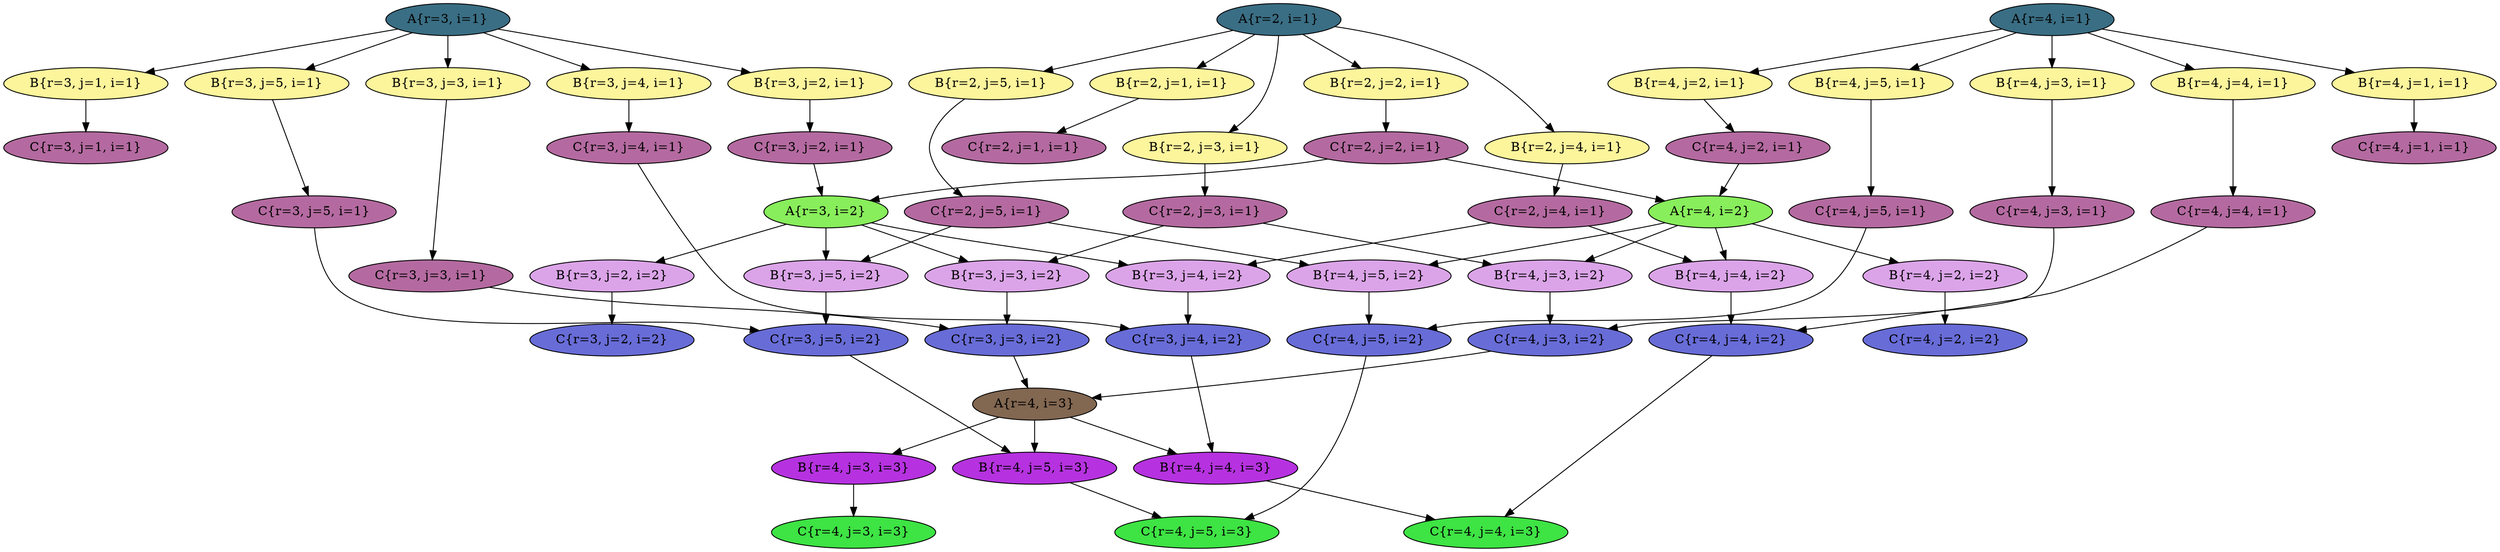 digraph g{
0 -> 1
0 -> 3
0 -> 5
0 -> 7
0 -> 9
11 -> 12
11 -> 14
11 -> 16
11 -> 18
11 -> 20
22 -> 23
22 -> 25
22 -> 27
22 -> 29
31 -> 32
31 -> 34
31 -> 36
31 -> 38
31 -> 40
42 -> 43
42 -> 45
42 -> 47
42 -> 49
51 -> 52
51 -> 54
51 -> 56
1 -> 2
3 -> 4
5 -> 6
7 -> 8
9 -> 10
12 -> 13
14 -> 15
16 -> 17
18 -> 19
20 -> 21
23 -> 24
25 -> 26
27 -> 28
29 -> 30
32 -> 33
34 -> 35
36 -> 37
38 -> 39
40 -> 41
43 -> 44
45 -> 46
47 -> 48
49 -> 50
52 -> 53
54 -> 55
56 -> 57
4 -> 22
4 -> 42
6 -> 25
6 -> 45
8 -> 27
8 -> 47
10 -> 29
10 -> 49
15 -> 22
17 -> 26
19 -> 28
21 -> 30
26 -> 51
28 -> 54
30 -> 56
35 -> 42
37 -> 46
39 -> 48
41 -> 50
46 -> 51
48 -> 55
50 -> 57
0[label="A{r=2, i=1}", fillcolor="#3A6E84", style=filled]
11[label="A{r=3, i=1}", fillcolor="#3A6E84", style=filled]
22[label="A{r=3, i=2}", fillcolor="#88EE5B", style=filled]
31[label="A{r=4, i=1}", fillcolor="#3A6E84", style=filled]
42[label="A{r=4, i=2}", fillcolor="#88EE5B", style=filled]
51[label="A{r=4, i=3}", fillcolor="#826751", style=filled]
1[label="B{r=2, j=1, i=1}", fillcolor="#FDF59C", style=filled]
3[label="B{r=2, j=2, i=1}", fillcolor="#FDF59C", style=filled]
5[label="B{r=2, j=3, i=1}", fillcolor="#FDF59C", style=filled]
7[label="B{r=2, j=4, i=1}", fillcolor="#FDF59C", style=filled]
9[label="B{r=2, j=5, i=1}", fillcolor="#FDF59C", style=filled]
12[label="B{r=3, j=1, i=1}", fillcolor="#FDF59C", style=filled]
14[label="B{r=3, j=2, i=1}", fillcolor="#FDF59C", style=filled]
16[label="B{r=3, j=3, i=1}", fillcolor="#FDF59C", style=filled]
18[label="B{r=3, j=4, i=1}", fillcolor="#FDF59C", style=filled]
20[label="B{r=3, j=5, i=1}", fillcolor="#FDF59C", style=filled]
23[label="B{r=3, j=2, i=2}", fillcolor="#DBA4E8", style=filled]
25[label="B{r=3, j=3, i=2}", fillcolor="#DBA4E8", style=filled]
27[label="B{r=3, j=4, i=2}", fillcolor="#DBA4E8", style=filled]
29[label="B{r=3, j=5, i=2}", fillcolor="#DBA4E8", style=filled]
32[label="B{r=4, j=1, i=1}", fillcolor="#FDF59C", style=filled]
34[label="B{r=4, j=2, i=1}", fillcolor="#FDF59C", style=filled]
36[label="B{r=4, j=3, i=1}", fillcolor="#FDF59C", style=filled]
38[label="B{r=4, j=4, i=1}", fillcolor="#FDF59C", style=filled]
40[label="B{r=4, j=5, i=1}", fillcolor="#FDF59C", style=filled]
43[label="B{r=4, j=2, i=2}", fillcolor="#DBA4E8", style=filled]
45[label="B{r=4, j=3, i=2}", fillcolor="#DBA4E8", style=filled]
47[label="B{r=4, j=4, i=2}", fillcolor="#DBA4E8", style=filled]
49[label="B{r=4, j=5, i=2}", fillcolor="#DBA4E8", style=filled]
52[label="B{r=4, j=3, i=3}", fillcolor="#B632E0", style=filled]
54[label="B{r=4, j=4, i=3}", fillcolor="#B632E0", style=filled]
56[label="B{r=4, j=5, i=3}", fillcolor="#B632E0", style=filled]
2[label="C{r=2, j=1, i=1}", fillcolor="#B46AA0", style=filled]
4[label="C{r=2, j=2, i=1}", fillcolor="#B46AA0", style=filled]
6[label="C{r=2, j=3, i=1}", fillcolor="#B46AA0", style=filled]
8[label="C{r=2, j=4, i=1}", fillcolor="#B46AA0", style=filled]
10[label="C{r=2, j=5, i=1}", fillcolor="#B46AA0", style=filled]
13[label="C{r=3, j=1, i=1}", fillcolor="#B46AA0", style=filled]
15[label="C{r=3, j=2, i=1}", fillcolor="#B46AA0", style=filled]
17[label="C{r=3, j=3, i=1}", fillcolor="#B46AA0", style=filled]
19[label="C{r=3, j=4, i=1}", fillcolor="#B46AA0", style=filled]
21[label="C{r=3, j=5, i=1}", fillcolor="#B46AA0", style=filled]
24[label="C{r=3, j=2, i=2}", fillcolor="#686CD7", style=filled]
26[label="C{r=3, j=3, i=2}", fillcolor="#686CD7", style=filled]
28[label="C{r=3, j=4, i=2}", fillcolor="#686CD7", style=filled]
30[label="C{r=3, j=5, i=2}", fillcolor="#686CD7", style=filled]
33[label="C{r=4, j=1, i=1}", fillcolor="#B46AA0", style=filled]
35[label="C{r=4, j=2, i=1}", fillcolor="#B46AA0", style=filled]
37[label="C{r=4, j=3, i=1}", fillcolor="#B46AA0", style=filled]
39[label="C{r=4, j=4, i=1}", fillcolor="#B46AA0", style=filled]
41[label="C{r=4, j=5, i=1}", fillcolor="#B46AA0", style=filled]
44[label="C{r=4, j=2, i=2}", fillcolor="#686CD7", style=filled]
46[label="C{r=4, j=3, i=2}", fillcolor="#686CD7", style=filled]
48[label="C{r=4, j=4, i=2}", fillcolor="#686CD7", style=filled]
50[label="C{r=4, j=5, i=2}", fillcolor="#686CD7", style=filled]
53[label="C{r=4, j=3, i=3}", fillcolor="#3EE344", style=filled]
55[label="C{r=4, j=4, i=3}", fillcolor="#3EE344", style=filled]
57[label="C{r=4, j=5, i=3}", fillcolor="#3EE344", style=filled]
}
